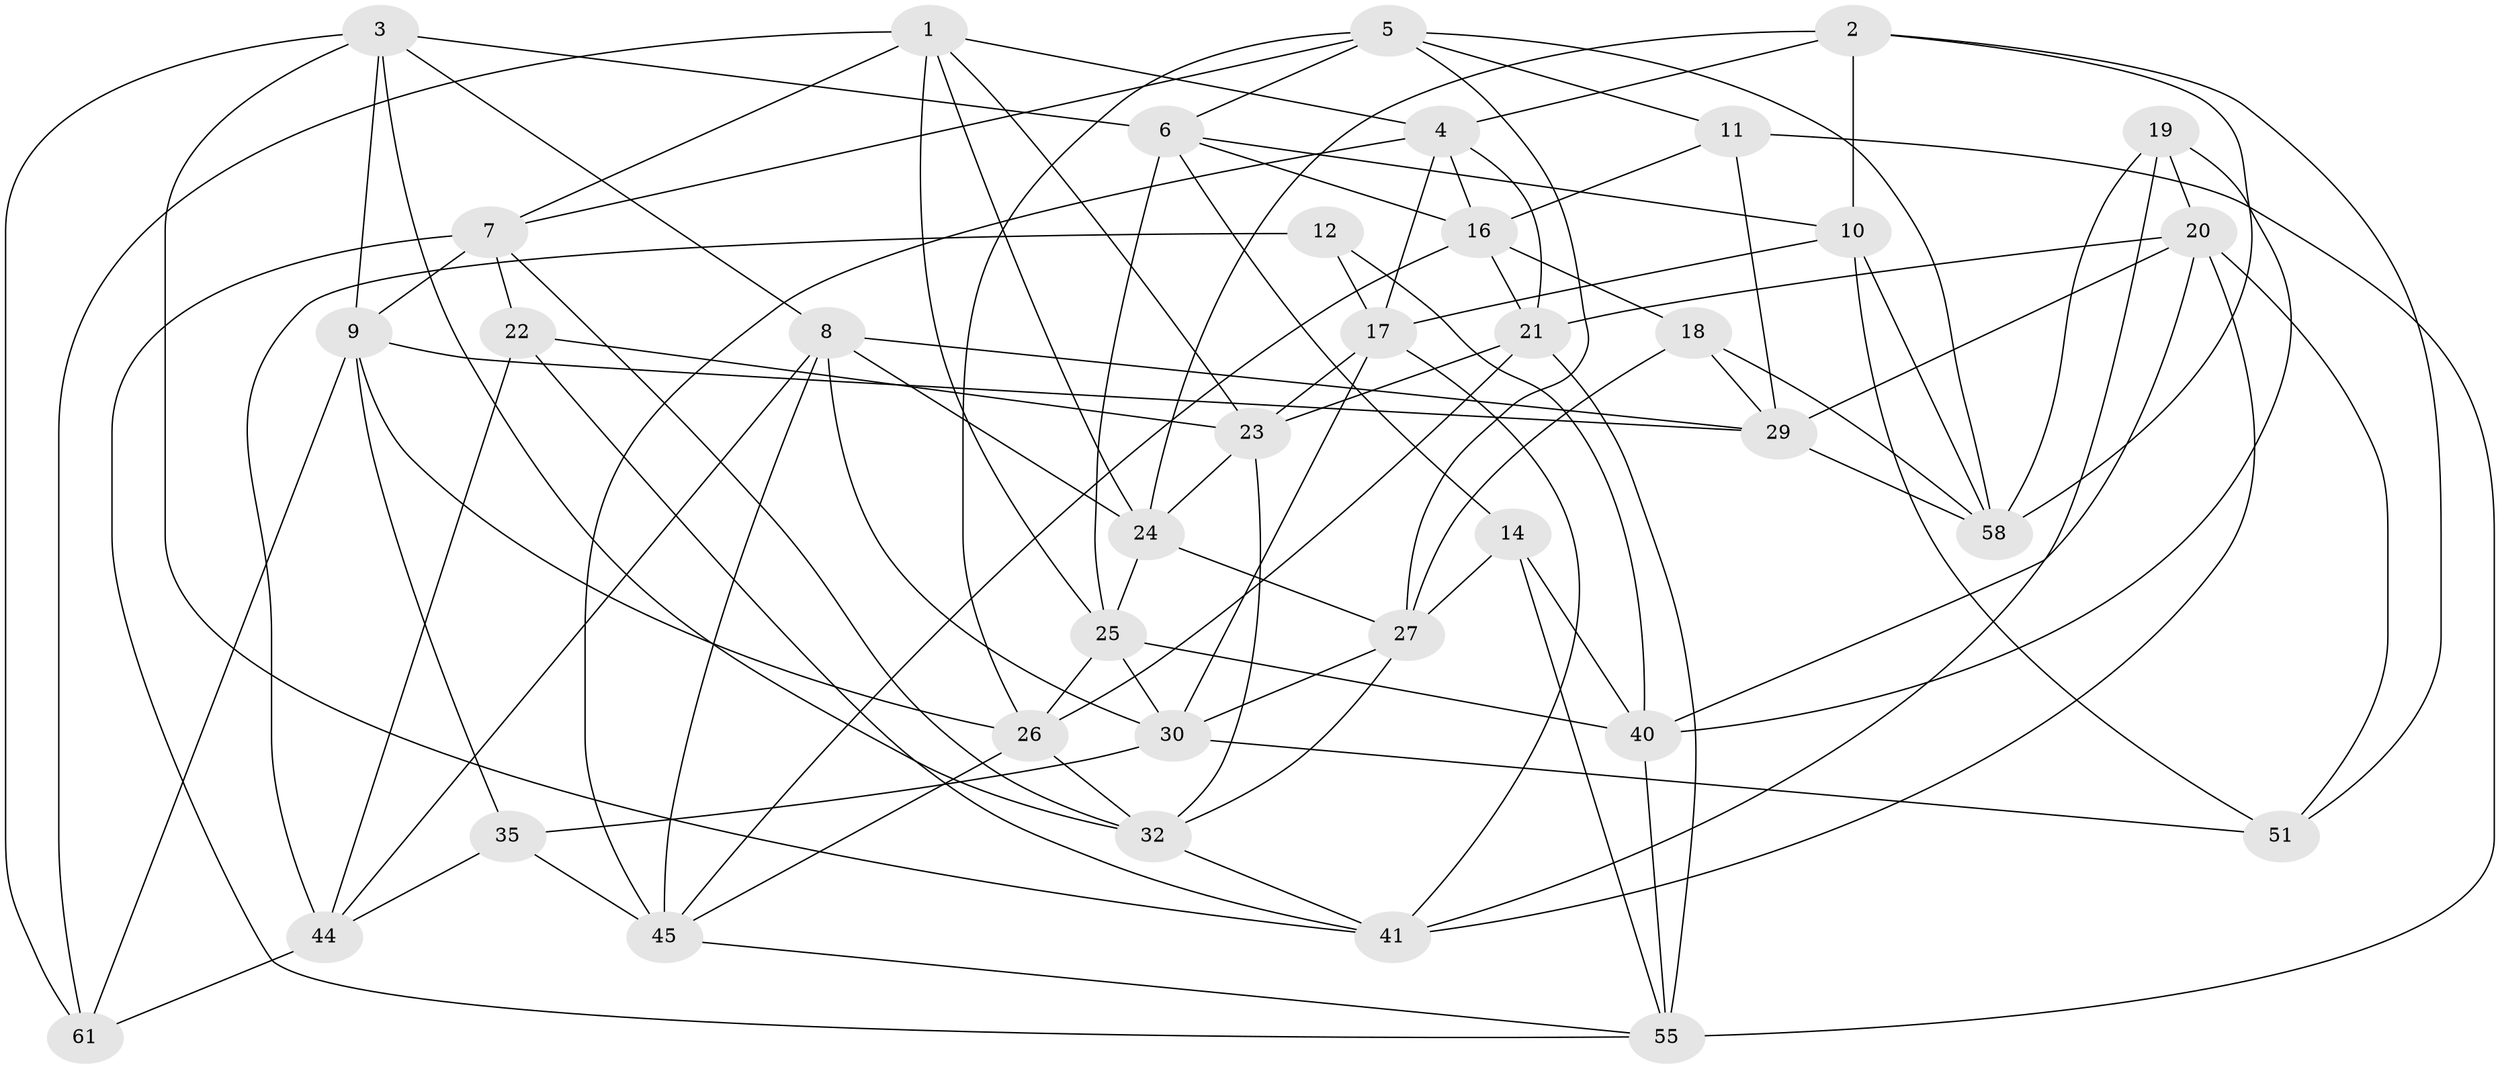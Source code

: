 // Generated by graph-tools (version 1.1) at 2025/52/02/27/25 19:52:31]
// undirected, 37 vertices, 100 edges
graph export_dot {
graph [start="1"]
  node [color=gray90,style=filled];
  1 [super="+38"];
  2 [super="+28"];
  3 [super="+60"];
  4 [super="+43"];
  5 [super="+34"];
  6 [super="+36"];
  7 [super="+39"];
  8 [super="+56"];
  9 [super="+15"];
  10 [super="+13"];
  11;
  12;
  14;
  16 [super="+37"];
  17 [super="+57"];
  18;
  19;
  20 [super="+33"];
  21 [super="+46"];
  22;
  23 [super="+64"];
  24 [super="+63"];
  25 [super="+31"];
  26 [super="+42"];
  27 [super="+47"];
  29 [super="+52"];
  30 [super="+54"];
  32 [super="+53"];
  35;
  40 [super="+48"];
  41 [super="+50"];
  44 [super="+59"];
  45 [super="+49"];
  51;
  55 [super="+65"];
  58 [super="+62"];
  61;
  1 -- 61;
  1 -- 23;
  1 -- 7;
  1 -- 24;
  1 -- 25;
  1 -- 4;
  2 -- 24;
  2 -- 51;
  2 -- 10 [weight=2];
  2 -- 58;
  2 -- 4;
  3 -- 61;
  3 -- 8;
  3 -- 9;
  3 -- 32;
  3 -- 41;
  3 -- 6;
  4 -- 21;
  4 -- 45;
  4 -- 17;
  4 -- 16;
  5 -- 11;
  5 -- 26;
  5 -- 58;
  5 -- 6;
  5 -- 27;
  5 -- 7;
  6 -- 14;
  6 -- 10;
  6 -- 16;
  6 -- 25;
  7 -- 55;
  7 -- 32;
  7 -- 9;
  7 -- 22;
  8 -- 24;
  8 -- 44;
  8 -- 45;
  8 -- 30;
  8 -- 29;
  9 -- 26;
  9 -- 29;
  9 -- 35;
  9 -- 61;
  10 -- 17;
  10 -- 58;
  10 -- 51;
  11 -- 16;
  11 -- 29;
  11 -- 55;
  12 -- 40;
  12 -- 17;
  12 -- 44 [weight=2];
  14 -- 55;
  14 -- 40;
  14 -- 27;
  16 -- 18;
  16 -- 45;
  16 -- 21;
  17 -- 41;
  17 -- 30;
  17 -- 23;
  18 -- 27;
  18 -- 29;
  18 -- 58;
  19 -- 20;
  19 -- 41;
  19 -- 40;
  19 -- 58;
  20 -- 29;
  20 -- 51;
  20 -- 40;
  20 -- 41;
  20 -- 21;
  21 -- 26;
  21 -- 23;
  21 -- 55;
  22 -- 41;
  22 -- 44;
  22 -- 23;
  23 -- 32;
  23 -- 24;
  24 -- 25;
  24 -- 27;
  25 -- 26;
  25 -- 40;
  25 -- 30;
  26 -- 32;
  26 -- 45;
  27 -- 32;
  27 -- 30;
  29 -- 58;
  30 -- 51;
  30 -- 35;
  32 -- 41;
  35 -- 45;
  35 -- 44;
  40 -- 55;
  44 -- 61;
  45 -- 55;
}

